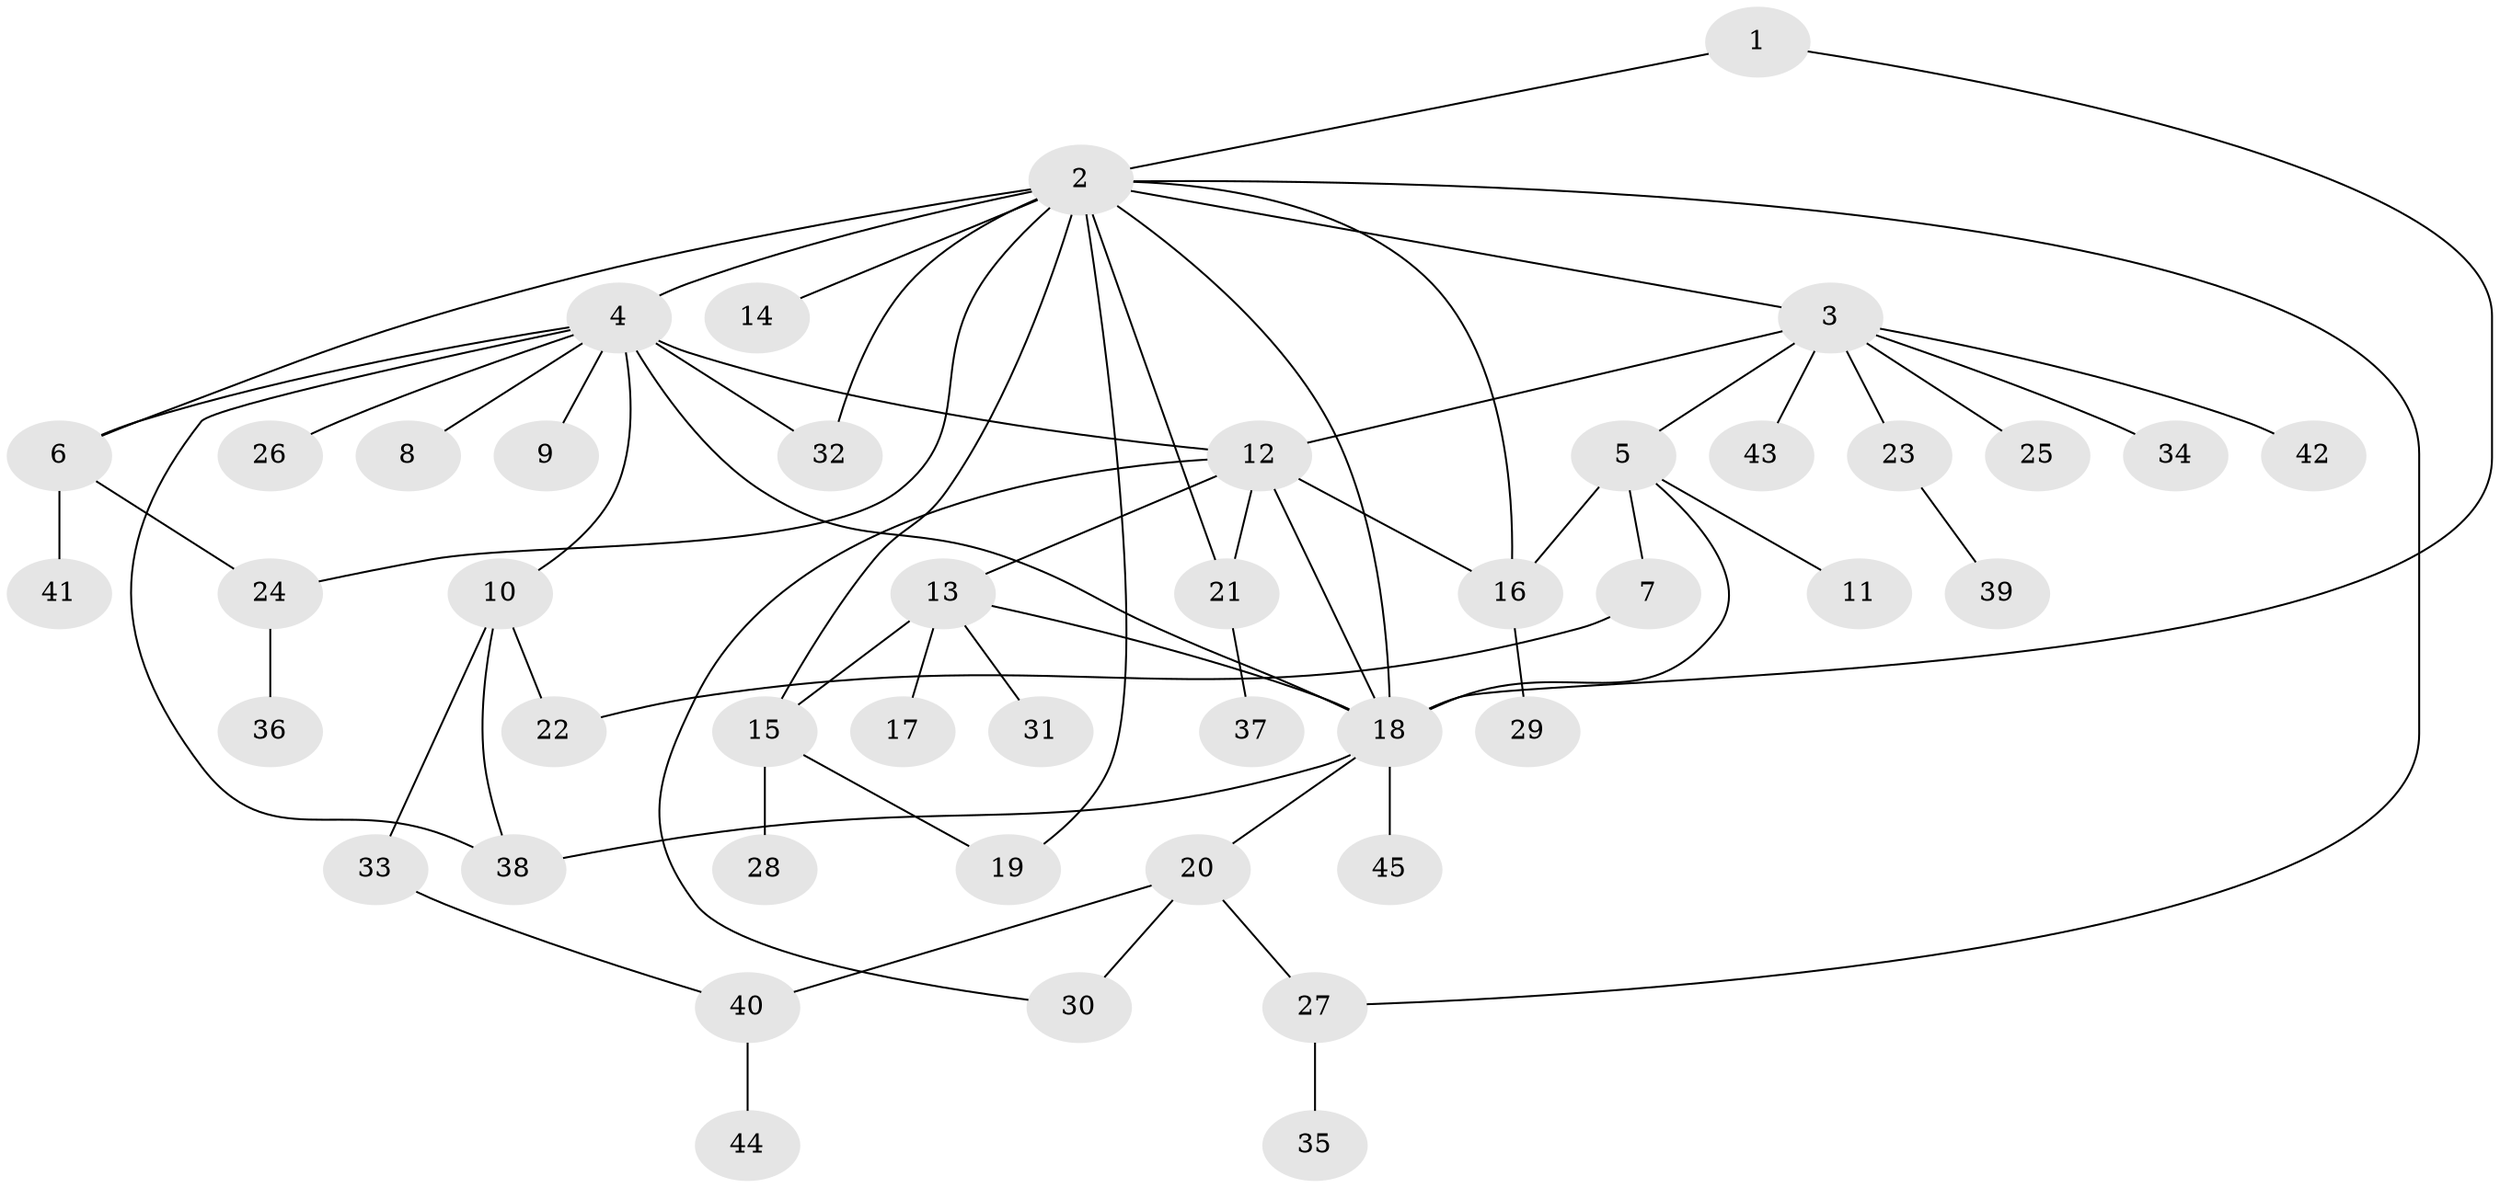 // original degree distribution, {2: 0.2, 14: 0.011111111111111112, 9: 0.011111111111111112, 26: 0.011111111111111112, 10: 0.011111111111111112, 8: 0.022222222222222223, 4: 0.05555555555555555, 1: 0.5555555555555556, 6: 0.011111111111111112, 5: 0.03333333333333333, 12: 0.011111111111111112, 3: 0.06666666666666667}
// Generated by graph-tools (version 1.1) at 2025/35/03/09/25 02:35:29]
// undirected, 45 vertices, 64 edges
graph export_dot {
graph [start="1"]
  node [color=gray90,style=filled];
  1;
  2;
  3;
  4;
  5;
  6;
  7;
  8;
  9;
  10;
  11;
  12;
  13;
  14;
  15;
  16;
  17;
  18;
  19;
  20;
  21;
  22;
  23;
  24;
  25;
  26;
  27;
  28;
  29;
  30;
  31;
  32;
  33;
  34;
  35;
  36;
  37;
  38;
  39;
  40;
  41;
  42;
  43;
  44;
  45;
  1 -- 2 [weight=1.0];
  1 -- 18 [weight=1.0];
  2 -- 3 [weight=1.0];
  2 -- 4 [weight=1.0];
  2 -- 6 [weight=1.0];
  2 -- 14 [weight=1.0];
  2 -- 15 [weight=1.0];
  2 -- 16 [weight=1.0];
  2 -- 18 [weight=1.0];
  2 -- 19 [weight=1.0];
  2 -- 21 [weight=1.0];
  2 -- 24 [weight=1.0];
  2 -- 27 [weight=1.0];
  2 -- 32 [weight=1.0];
  3 -- 5 [weight=1.0];
  3 -- 12 [weight=1.0];
  3 -- 23 [weight=1.0];
  3 -- 25 [weight=1.0];
  3 -- 34 [weight=1.0];
  3 -- 42 [weight=1.0];
  3 -- 43 [weight=1.0];
  4 -- 6 [weight=1.0];
  4 -- 8 [weight=1.0];
  4 -- 9 [weight=1.0];
  4 -- 10 [weight=1.0];
  4 -- 12 [weight=11.0];
  4 -- 18 [weight=1.0];
  4 -- 26 [weight=1.0];
  4 -- 32 [weight=1.0];
  4 -- 38 [weight=1.0];
  5 -- 7 [weight=1.0];
  5 -- 11 [weight=4.0];
  5 -- 16 [weight=1.0];
  5 -- 18 [weight=1.0];
  6 -- 24 [weight=1.0];
  6 -- 41 [weight=2.0];
  7 -- 22 [weight=2.0];
  10 -- 22 [weight=1.0];
  10 -- 33 [weight=1.0];
  10 -- 38 [weight=1.0];
  12 -- 13 [weight=2.0];
  12 -- 16 [weight=1.0];
  12 -- 18 [weight=1.0];
  12 -- 21 [weight=1.0];
  12 -- 30 [weight=1.0];
  13 -- 15 [weight=1.0];
  13 -- 17 [weight=1.0];
  13 -- 18 [weight=1.0];
  13 -- 31 [weight=2.0];
  15 -- 19 [weight=1.0];
  15 -- 28 [weight=1.0];
  16 -- 29 [weight=1.0];
  18 -- 20 [weight=1.0];
  18 -- 38 [weight=1.0];
  18 -- 45 [weight=1.0];
  20 -- 27 [weight=1.0];
  20 -- 30 [weight=1.0];
  20 -- 40 [weight=1.0];
  21 -- 37 [weight=1.0];
  23 -- 39 [weight=1.0];
  24 -- 36 [weight=1.0];
  27 -- 35 [weight=1.0];
  33 -- 40 [weight=1.0];
  40 -- 44 [weight=1.0];
}
